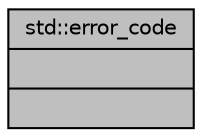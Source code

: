 digraph "std::error_code"
{
  edge [fontname="Helvetica",fontsize="10",labelfontname="Helvetica",labelfontsize="10"];
  node [fontname="Helvetica",fontsize="10",shape=record];
  Node391 [label="{std::error_code\n||}",height=0.2,width=0.4,color="black", fillcolor="grey75", style="filled", fontcolor="black"];
}
